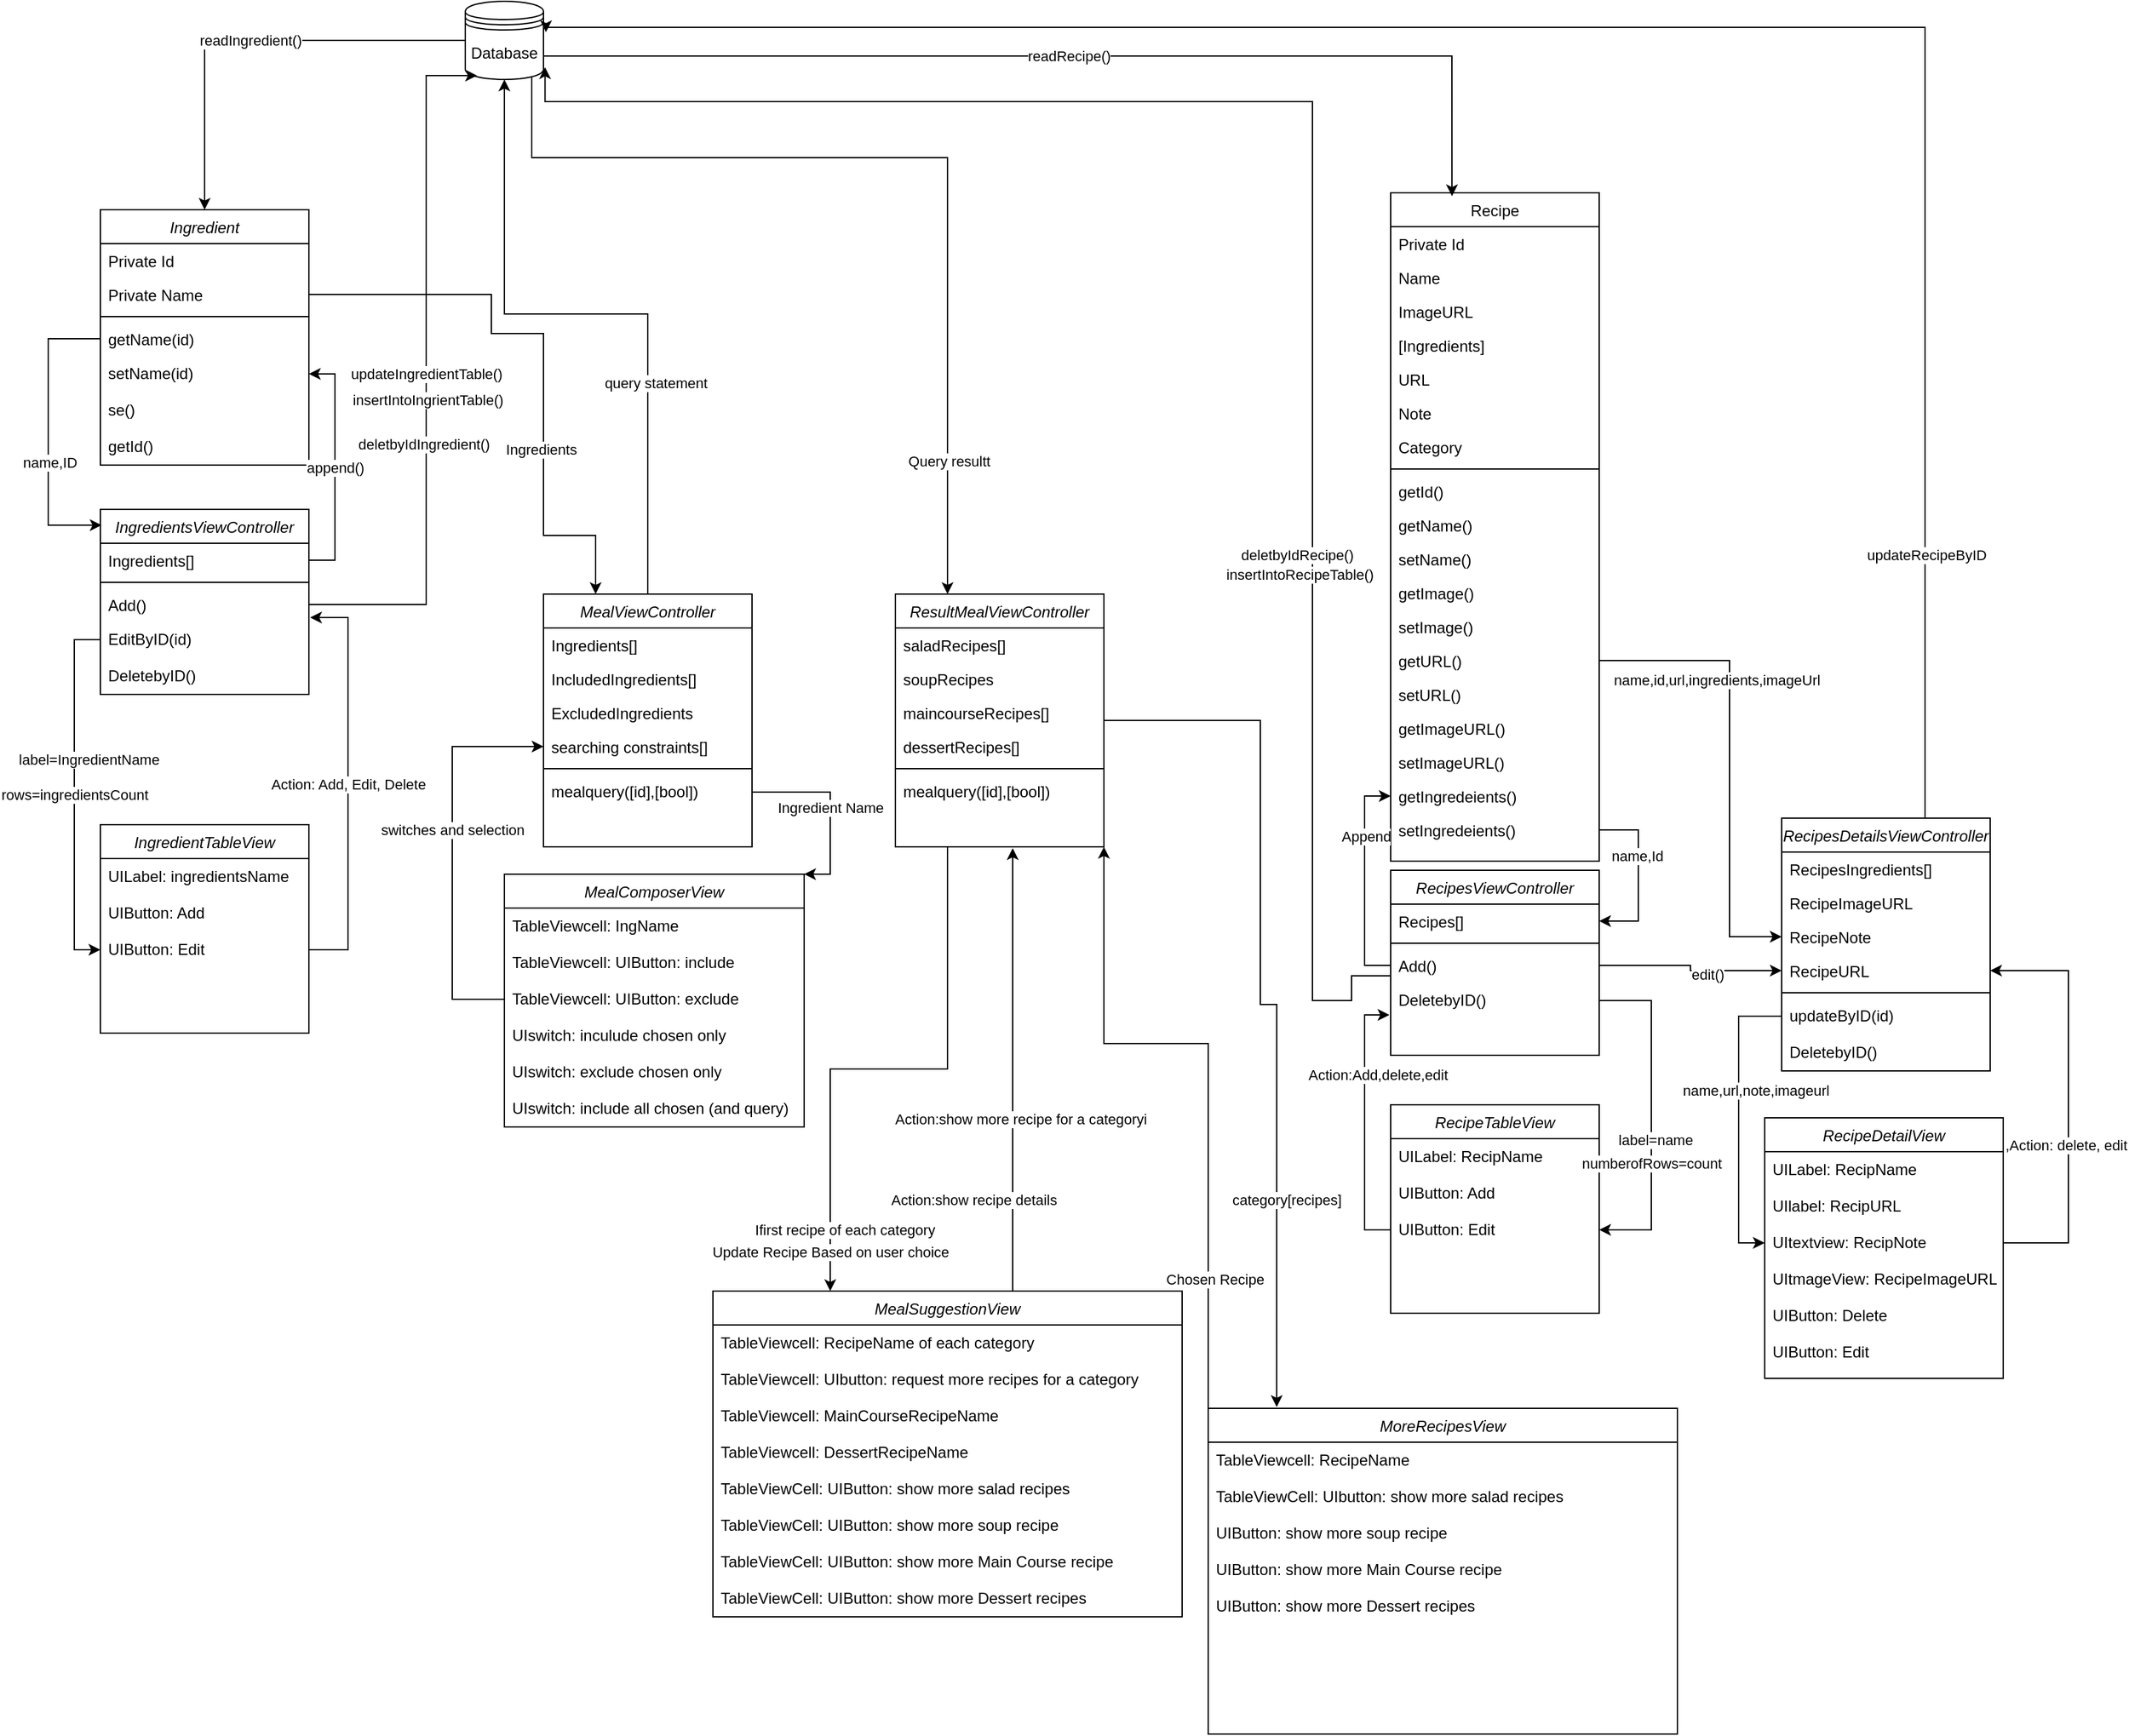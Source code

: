 <mxfile version="13.8.6" type="device"><diagram id="C5RBs43oDa-KdzZeNtuy" name="Page-1"><mxGraphModel dx="1106" dy="471" grid="1" gridSize="10" guides="1" tooltips="1" connect="1" arrows="1" fold="1" page="1" pageScale="1" pageWidth="827" pageHeight="1169" math="0" shadow="0"><root><mxCell id="WIyWlLk6GJQsqaUBKTNV-0"/><mxCell id="WIyWlLk6GJQsqaUBKTNV-1" parent="WIyWlLk6GJQsqaUBKTNV-0"/><mxCell id="zkfFHV4jXpPFQw0GAbJ--0" value="Ingredient" style="swimlane;fontStyle=2;align=center;verticalAlign=top;childLayout=stackLayout;horizontal=1;startSize=26;horizontalStack=0;resizeParent=1;resizeLast=0;collapsible=1;marginBottom=0;rounded=0;shadow=0;strokeWidth=1;" parent="WIyWlLk6GJQsqaUBKTNV-1" vertex="1"><mxGeometry x="120" y="170" width="160" height="196" as="geometry"><mxRectangle x="230" y="140" width="160" height="26" as="alternateBounds"/></mxGeometry></mxCell><mxCell id="zkfFHV4jXpPFQw0GAbJ--1" value="Private Id" style="text;align=left;verticalAlign=top;spacingLeft=4;spacingRight=4;overflow=hidden;rotatable=0;points=[[0,0.5],[1,0.5]];portConstraint=eastwest;" parent="zkfFHV4jXpPFQw0GAbJ--0" vertex="1"><mxGeometry y="26" width="160" height="26" as="geometry"/></mxCell><mxCell id="zkfFHV4jXpPFQw0GAbJ--2" value="Private Name" style="text;align=left;verticalAlign=top;spacingLeft=4;spacingRight=4;overflow=hidden;rotatable=0;points=[[0,0.5],[1,0.5]];portConstraint=eastwest;rounded=0;shadow=0;html=0;" parent="zkfFHV4jXpPFQw0GAbJ--0" vertex="1"><mxGeometry y="52" width="160" height="26" as="geometry"/></mxCell><mxCell id="zkfFHV4jXpPFQw0GAbJ--4" value="" style="line;html=1;strokeWidth=1;align=left;verticalAlign=middle;spacingTop=-1;spacingLeft=3;spacingRight=3;rotatable=0;labelPosition=right;points=[];portConstraint=eastwest;" parent="zkfFHV4jXpPFQw0GAbJ--0" vertex="1"><mxGeometry y="78" width="160" height="8" as="geometry"/></mxCell><mxCell id="zkfFHV4jXpPFQw0GAbJ--5" value="getName(id)" style="text;align=left;verticalAlign=top;spacingLeft=4;spacingRight=4;overflow=hidden;rotatable=0;points=[[0,0.5],[1,0.5]];portConstraint=eastwest;" parent="zkfFHV4jXpPFQw0GAbJ--0" vertex="1"><mxGeometry y="86" width="160" height="26" as="geometry"/></mxCell><mxCell id="pbgBPdsZsiBE5ldLlria-1" value="setName(id)" style="text;align=left;verticalAlign=top;spacingLeft=4;spacingRight=4;overflow=hidden;rotatable=0;points=[[0,0.5],[1,0.5]];portConstraint=eastwest;" vertex="1" parent="zkfFHV4jXpPFQw0GAbJ--0"><mxGeometry y="112" width="160" height="28" as="geometry"/></mxCell><mxCell id="pbgBPdsZsiBE5ldLlria-5" value="se()" style="text;align=left;verticalAlign=top;spacingLeft=4;spacingRight=4;overflow=hidden;rotatable=0;points=[[0,0.5],[1,0.5]];portConstraint=eastwest;" vertex="1" parent="zkfFHV4jXpPFQw0GAbJ--0"><mxGeometry y="140" width="160" height="28" as="geometry"/></mxCell><mxCell id="pbgBPdsZsiBE5ldLlria-4" value="getId()" style="text;align=left;verticalAlign=top;spacingLeft=4;spacingRight=4;overflow=hidden;rotatable=0;points=[[0,0.5],[1,0.5]];portConstraint=eastwest;" vertex="1" parent="zkfFHV4jXpPFQw0GAbJ--0"><mxGeometry y="168" width="160" height="28" as="geometry"/></mxCell><mxCell id="zkfFHV4jXpPFQw0GAbJ--17" value="Recipe" style="swimlane;fontStyle=0;align=center;verticalAlign=top;childLayout=stackLayout;horizontal=1;startSize=26;horizontalStack=0;resizeParent=1;resizeLast=0;collapsible=1;marginBottom=0;rounded=0;shadow=0;strokeWidth=1;" parent="WIyWlLk6GJQsqaUBKTNV-1" vertex="1"><mxGeometry x="1110" y="157" width="160" height="513" as="geometry"><mxRectangle x="550" y="140" width="160" height="26" as="alternateBounds"/></mxGeometry></mxCell><mxCell id="zkfFHV4jXpPFQw0GAbJ--18" value="Private Id" style="text;align=left;verticalAlign=top;spacingLeft=4;spacingRight=4;overflow=hidden;rotatable=0;points=[[0,0.5],[1,0.5]];portConstraint=eastwest;" parent="zkfFHV4jXpPFQw0GAbJ--17" vertex="1"><mxGeometry y="26" width="160" height="26" as="geometry"/></mxCell><mxCell id="zkfFHV4jXpPFQw0GAbJ--19" value="Name" style="text;align=left;verticalAlign=top;spacingLeft=4;spacingRight=4;overflow=hidden;rotatable=0;points=[[0,0.5],[1,0.5]];portConstraint=eastwest;rounded=0;shadow=0;html=0;" parent="zkfFHV4jXpPFQw0GAbJ--17" vertex="1"><mxGeometry y="52" width="160" height="26" as="geometry"/></mxCell><mxCell id="pbgBPdsZsiBE5ldLlria-21" value="ImageURL" style="text;align=left;verticalAlign=top;spacingLeft=4;spacingRight=4;overflow=hidden;rotatable=0;points=[[0,0.5],[1,0.5]];portConstraint=eastwest;rounded=0;shadow=0;html=0;" vertex="1" parent="zkfFHV4jXpPFQw0GAbJ--17"><mxGeometry y="78" width="160" height="26" as="geometry"/></mxCell><mxCell id="pbgBPdsZsiBE5ldLlria-22" value="[Ingredients]" style="text;align=left;verticalAlign=top;spacingLeft=4;spacingRight=4;overflow=hidden;rotatable=0;points=[[0,0.5],[1,0.5]];portConstraint=eastwest;rounded=0;shadow=0;html=0;" vertex="1" parent="zkfFHV4jXpPFQw0GAbJ--17"><mxGeometry y="104" width="160" height="26" as="geometry"/></mxCell><mxCell id="zkfFHV4jXpPFQw0GAbJ--20" value="URL" style="text;align=left;verticalAlign=top;spacingLeft=4;spacingRight=4;overflow=hidden;rotatable=0;points=[[0,0.5],[1,0.5]];portConstraint=eastwest;rounded=0;shadow=0;html=0;" parent="zkfFHV4jXpPFQw0GAbJ--17" vertex="1"><mxGeometry y="130" width="160" height="26" as="geometry"/></mxCell><mxCell id="zkfFHV4jXpPFQw0GAbJ--21" value="Note" style="text;align=left;verticalAlign=top;spacingLeft=4;spacingRight=4;overflow=hidden;rotatable=0;points=[[0,0.5],[1,0.5]];portConstraint=eastwest;rounded=0;shadow=0;html=0;" parent="zkfFHV4jXpPFQw0GAbJ--17" vertex="1"><mxGeometry y="156" width="160" height="26" as="geometry"/></mxCell><mxCell id="zkfFHV4jXpPFQw0GAbJ--22" value="Category" style="text;align=left;verticalAlign=top;spacingLeft=4;spacingRight=4;overflow=hidden;rotatable=0;points=[[0,0.5],[1,0.5]];portConstraint=eastwest;rounded=0;shadow=0;html=0;" parent="zkfFHV4jXpPFQw0GAbJ--17" vertex="1"><mxGeometry y="182" width="160" height="26" as="geometry"/></mxCell><mxCell id="zkfFHV4jXpPFQw0GAbJ--23" value="" style="line;html=1;strokeWidth=1;align=left;verticalAlign=middle;spacingTop=-1;spacingLeft=3;spacingRight=3;rotatable=0;labelPosition=right;points=[];portConstraint=eastwest;" parent="zkfFHV4jXpPFQw0GAbJ--17" vertex="1"><mxGeometry y="208" width="160" height="8" as="geometry"/></mxCell><mxCell id="zkfFHV4jXpPFQw0GAbJ--24" value="getId()" style="text;align=left;verticalAlign=top;spacingLeft=4;spacingRight=4;overflow=hidden;rotatable=0;points=[[0,0.5],[1,0.5]];portConstraint=eastwest;" parent="zkfFHV4jXpPFQw0GAbJ--17" vertex="1"><mxGeometry y="216" width="160" height="26" as="geometry"/></mxCell><mxCell id="pbgBPdsZsiBE5ldLlria-32" value="getName()" style="text;align=left;verticalAlign=top;spacingLeft=4;spacingRight=4;overflow=hidden;rotatable=0;points=[[0,0.5],[1,0.5]];portConstraint=eastwest;" vertex="1" parent="zkfFHV4jXpPFQw0GAbJ--17"><mxGeometry y="242" width="160" height="26" as="geometry"/></mxCell><mxCell id="zkfFHV4jXpPFQw0GAbJ--25" value="setName()" style="text;align=left;verticalAlign=top;spacingLeft=4;spacingRight=4;overflow=hidden;rotatable=0;points=[[0,0.5],[1,0.5]];portConstraint=eastwest;" parent="zkfFHV4jXpPFQw0GAbJ--17" vertex="1"><mxGeometry y="268" width="160" height="26" as="geometry"/></mxCell><mxCell id="pbgBPdsZsiBE5ldLlria-33" value="getImage()" style="text;align=left;verticalAlign=top;spacingLeft=4;spacingRight=4;overflow=hidden;rotatable=0;points=[[0,0.5],[1,0.5]];portConstraint=eastwest;" vertex="1" parent="zkfFHV4jXpPFQw0GAbJ--17"><mxGeometry y="294" width="160" height="26" as="geometry"/></mxCell><mxCell id="pbgBPdsZsiBE5ldLlria-34" value="setImage()" style="text;align=left;verticalAlign=top;spacingLeft=4;spacingRight=4;overflow=hidden;rotatable=0;points=[[0,0.5],[1,0.5]];portConstraint=eastwest;" vertex="1" parent="zkfFHV4jXpPFQw0GAbJ--17"><mxGeometry y="320" width="160" height="26" as="geometry"/></mxCell><mxCell id="pbgBPdsZsiBE5ldLlria-35" value="getURL()" style="text;align=left;verticalAlign=top;spacingLeft=4;spacingRight=4;overflow=hidden;rotatable=0;points=[[0,0.5],[1,0.5]];portConstraint=eastwest;" vertex="1" parent="zkfFHV4jXpPFQw0GAbJ--17"><mxGeometry y="346" width="160" height="26" as="geometry"/></mxCell><mxCell id="pbgBPdsZsiBE5ldLlria-36" value="setURL()" style="text;align=left;verticalAlign=top;spacingLeft=4;spacingRight=4;overflow=hidden;rotatable=0;points=[[0,0.5],[1,0.5]];portConstraint=eastwest;" vertex="1" parent="zkfFHV4jXpPFQw0GAbJ--17"><mxGeometry y="372" width="160" height="26" as="geometry"/></mxCell><mxCell id="pbgBPdsZsiBE5ldLlria-37" value="getImageURL()" style="text;align=left;verticalAlign=top;spacingLeft=4;spacingRight=4;overflow=hidden;rotatable=0;points=[[0,0.5],[1,0.5]];portConstraint=eastwest;" vertex="1" parent="zkfFHV4jXpPFQw0GAbJ--17"><mxGeometry y="398" width="160" height="26" as="geometry"/></mxCell><mxCell id="pbgBPdsZsiBE5ldLlria-38" value="setImageURL()" style="text;align=left;verticalAlign=top;spacingLeft=4;spacingRight=4;overflow=hidden;rotatable=0;points=[[0,0.5],[1,0.5]];portConstraint=eastwest;" vertex="1" parent="zkfFHV4jXpPFQw0GAbJ--17"><mxGeometry y="424" width="160" height="26" as="geometry"/></mxCell><mxCell id="pbgBPdsZsiBE5ldLlria-39" value="getIngredeients()" style="text;align=left;verticalAlign=top;spacingLeft=4;spacingRight=4;overflow=hidden;rotatable=0;points=[[0,0.5],[1,0.5]];portConstraint=eastwest;" vertex="1" parent="zkfFHV4jXpPFQw0GAbJ--17"><mxGeometry y="450" width="160" height="26" as="geometry"/></mxCell><mxCell id="pbgBPdsZsiBE5ldLlria-40" value="setIngredeients()" style="text;align=left;verticalAlign=top;spacingLeft=4;spacingRight=4;overflow=hidden;rotatable=0;points=[[0,0.5],[1,0.5]];portConstraint=eastwest;" vertex="1" parent="zkfFHV4jXpPFQw0GAbJ--17"><mxGeometry y="476" width="160" height="26" as="geometry"/></mxCell><mxCell id="pbgBPdsZsiBE5ldLlria-3" value="readIngredient()" style="edgeStyle=orthogonalEdgeStyle;rounded=0;orthogonalLoop=1;jettySize=auto;html=1;" edge="1" parent="WIyWlLk6GJQsqaUBKTNV-1" source="pbgBPdsZsiBE5ldLlria-2" target="zkfFHV4jXpPFQw0GAbJ--0"><mxGeometry relative="1" as="geometry"/></mxCell><mxCell id="pbgBPdsZsiBE5ldLlria-6" value="readRecipe()" style="edgeStyle=orthogonalEdgeStyle;rounded=0;orthogonalLoop=1;jettySize=auto;html=1;entryX=0.294;entryY=0.005;entryDx=0;entryDy=0;entryPerimeter=0;exitX=1;exitY=0.7;exitDx=0;exitDy=0;" edge="1" parent="WIyWlLk6GJQsqaUBKTNV-1" source="pbgBPdsZsiBE5ldLlria-2" target="zkfFHV4jXpPFQw0GAbJ--17"><mxGeometry relative="1" as="geometry"><mxPoint x="720" y="57" as="sourcePoint"/></mxGeometry></mxCell><mxCell id="pbgBPdsZsiBE5ldLlria-113" style="edgeStyle=orthogonalEdgeStyle;rounded=0;orthogonalLoop=1;jettySize=auto;html=1;exitX=1;exitY=0.5;exitDx=0;exitDy=0;entryX=0.25;entryY=0;entryDx=0;entryDy=0;" edge="1" parent="WIyWlLk6GJQsqaUBKTNV-1" source="zkfFHV4jXpPFQw0GAbJ--2" target="pbgBPdsZsiBE5ldLlria-114"><mxGeometry relative="1" as="geometry"><mxPoint x="520" y="590" as="targetPoint"/><Array as="points"><mxPoint x="420" y="235"/><mxPoint x="420" y="265"/><mxPoint x="460" y="265"/><mxPoint x="460" y="420"/><mxPoint x="500" y="420"/></Array></mxGeometry></mxCell><mxCell id="pbgBPdsZsiBE5ldLlria-122" value="Ingredients" style="edgeLabel;html=1;align=center;verticalAlign=middle;resizable=0;points=[];" vertex="1" connectable="0" parent="pbgBPdsZsiBE5ldLlria-113"><mxGeometry x="0.329" y="-2" relative="1" as="geometry"><mxPoint as="offset"/></mxGeometry></mxCell><mxCell id="pbgBPdsZsiBE5ldLlria-135" style="edgeStyle=orthogonalEdgeStyle;rounded=0;orthogonalLoop=1;jettySize=auto;html=1;exitX=0.85;exitY=0.95;exitDx=0;exitDy=0;exitPerimeter=0;" edge="1" parent="WIyWlLk6GJQsqaUBKTNV-1" source="pbgBPdsZsiBE5ldLlria-2" target="pbgBPdsZsiBE5ldLlria-137"><mxGeometry relative="1" as="geometry"><mxPoint x="770" y="460" as="targetPoint"/><Array as="points"><mxPoint x="451" y="130"/><mxPoint x="770" y="130"/></Array></mxGeometry></mxCell><mxCell id="pbgBPdsZsiBE5ldLlria-136" value="Query resultt" style="edgeLabel;html=1;align=center;verticalAlign=middle;resizable=0;points=[];" vertex="1" connectable="0" parent="pbgBPdsZsiBE5ldLlria-135"><mxGeometry x="0.715" y="1" relative="1" as="geometry"><mxPoint as="offset"/></mxGeometry></mxCell><mxCell id="pbgBPdsZsiBE5ldLlria-2" value="Database" style="shape=datastore;whiteSpace=wrap;html=1;" vertex="1" parent="WIyWlLk6GJQsqaUBKTNV-1"><mxGeometry x="400" y="10" width="60" height="60" as="geometry"/></mxCell><mxCell id="pbgBPdsZsiBE5ldLlria-24" value="IngredientTableView" style="swimlane;fontStyle=2;align=center;verticalAlign=top;childLayout=stackLayout;horizontal=1;startSize=26;horizontalStack=0;resizeParent=1;resizeLast=0;collapsible=1;marginBottom=0;rounded=0;shadow=0;strokeWidth=1;" vertex="1" parent="WIyWlLk6GJQsqaUBKTNV-1"><mxGeometry x="120" y="642" width="160" height="160" as="geometry"><mxRectangle x="230" y="140" width="160" height="26" as="alternateBounds"/></mxGeometry></mxCell><mxCell id="pbgBPdsZsiBE5ldLlria-29" value="UILabel: ingredientsName" style="text;align=left;verticalAlign=top;spacingLeft=4;spacingRight=4;overflow=hidden;rotatable=0;points=[[0,0.5],[1,0.5]];portConstraint=eastwest;" vertex="1" parent="pbgBPdsZsiBE5ldLlria-24"><mxGeometry y="26" width="160" height="28" as="geometry"/></mxCell><mxCell id="pbgBPdsZsiBE5ldLlria-49" value="UIButton: Add" style="text;align=left;verticalAlign=top;spacingLeft=4;spacingRight=4;overflow=hidden;rotatable=0;points=[[0,0.5],[1,0.5]];portConstraint=eastwest;" vertex="1" parent="pbgBPdsZsiBE5ldLlria-24"><mxGeometry y="54" width="160" height="28" as="geometry"/></mxCell><mxCell id="pbgBPdsZsiBE5ldLlria-50" value="UIButton: Edit" style="text;align=left;verticalAlign=top;spacingLeft=4;spacingRight=4;overflow=hidden;rotatable=0;points=[[0,0.5],[1,0.5]];portConstraint=eastwest;" vertex="1" parent="pbgBPdsZsiBE5ldLlria-24"><mxGeometry y="82" width="160" height="28" as="geometry"/></mxCell><mxCell id="pbgBPdsZsiBE5ldLlria-41" value="IngredientsViewController" style="swimlane;fontStyle=2;align=center;verticalAlign=top;childLayout=stackLayout;horizontal=1;startSize=26;horizontalStack=0;resizeParent=1;resizeLast=0;collapsible=1;marginBottom=0;rounded=0;shadow=0;strokeWidth=1;" vertex="1" parent="WIyWlLk6GJQsqaUBKTNV-1"><mxGeometry x="120" y="400" width="160" height="142" as="geometry"><mxRectangle x="230" y="140" width="160" height="26" as="alternateBounds"/></mxGeometry></mxCell><mxCell id="pbgBPdsZsiBE5ldLlria-42" value="Ingredients[]" style="text;align=left;verticalAlign=top;spacingLeft=4;spacingRight=4;overflow=hidden;rotatable=0;points=[[0,0.5],[1,0.5]];portConstraint=eastwest;" vertex="1" parent="pbgBPdsZsiBE5ldLlria-41"><mxGeometry y="26" width="160" height="26" as="geometry"/></mxCell><mxCell id="pbgBPdsZsiBE5ldLlria-44" value="" style="line;html=1;strokeWidth=1;align=left;verticalAlign=middle;spacingTop=-1;spacingLeft=3;spacingRight=3;rotatable=0;labelPosition=right;points=[];portConstraint=eastwest;" vertex="1" parent="pbgBPdsZsiBE5ldLlria-41"><mxGeometry y="52" width="160" height="8" as="geometry"/></mxCell><mxCell id="pbgBPdsZsiBE5ldLlria-45" value="Add()" style="text;align=left;verticalAlign=top;spacingLeft=4;spacingRight=4;overflow=hidden;rotatable=0;points=[[0,0.5],[1,0.5]];portConstraint=eastwest;" vertex="1" parent="pbgBPdsZsiBE5ldLlria-41"><mxGeometry y="60" width="160" height="26" as="geometry"/></mxCell><mxCell id="pbgBPdsZsiBE5ldLlria-46" value="EditByID(id)" style="text;align=left;verticalAlign=top;spacingLeft=4;spacingRight=4;overflow=hidden;rotatable=0;points=[[0,0.5],[1,0.5]];portConstraint=eastwest;" vertex="1" parent="pbgBPdsZsiBE5ldLlria-41"><mxGeometry y="86" width="160" height="28" as="geometry"/></mxCell><mxCell id="pbgBPdsZsiBE5ldLlria-47" value="DeletebyID()" style="text;align=left;verticalAlign=top;spacingLeft=4;spacingRight=4;overflow=hidden;rotatable=0;points=[[0,0.5],[1,0.5]];portConstraint=eastwest;" vertex="1" parent="pbgBPdsZsiBE5ldLlria-41"><mxGeometry y="114" width="160" height="28" as="geometry"/></mxCell><mxCell id="pbgBPdsZsiBE5ldLlria-52" style="edgeStyle=orthogonalEdgeStyle;rounded=0;orthogonalLoop=1;jettySize=auto;html=1;exitX=0;exitY=0.5;exitDx=0;exitDy=0;entryX=0.006;entryY=0.085;entryDx=0;entryDy=0;entryPerimeter=0;" edge="1" parent="WIyWlLk6GJQsqaUBKTNV-1" source="zkfFHV4jXpPFQw0GAbJ--5" target="pbgBPdsZsiBE5ldLlria-41"><mxGeometry relative="1" as="geometry"><Array as="points"><mxPoint x="80" y="269"/><mxPoint x="80" y="412"/></Array></mxGeometry></mxCell><mxCell id="pbgBPdsZsiBE5ldLlria-76" value="name,ID" style="edgeLabel;html=1;align=center;verticalAlign=middle;resizable=0;points=[];" vertex="1" connectable="0" parent="pbgBPdsZsiBE5ldLlria-52"><mxGeometry x="0.206" y="1" relative="1" as="geometry"><mxPoint as="offset"/></mxGeometry></mxCell><mxCell id="pbgBPdsZsiBE5ldLlria-54" value="rows=ingredientsCount" style="edgeStyle=orthogonalEdgeStyle;rounded=0;orthogonalLoop=1;jettySize=auto;html=1;exitX=0;exitY=0.5;exitDx=0;exitDy=0;entryX=0;entryY=0.5;entryDx=0;entryDy=0;" edge="1" parent="WIyWlLk6GJQsqaUBKTNV-1" source="pbgBPdsZsiBE5ldLlria-46" target="pbgBPdsZsiBE5ldLlria-50"><mxGeometry relative="1" as="geometry"><mxPoint x="110" y="702" as="targetPoint"/><Array as="points"><mxPoint x="100" y="500"/><mxPoint x="100" y="738"/></Array></mxGeometry></mxCell><mxCell id="pbgBPdsZsiBE5ldLlria-56" value="Action: Add, Edit, Delete" style="edgeStyle=orthogonalEdgeStyle;rounded=0;orthogonalLoop=1;jettySize=auto;html=1;entryX=1.006;entryY=-0.107;entryDx=0;entryDy=0;entryPerimeter=0;exitX=1;exitY=0.5;exitDx=0;exitDy=0;" edge="1" parent="WIyWlLk6GJQsqaUBKTNV-1" source="pbgBPdsZsiBE5ldLlria-50" target="pbgBPdsZsiBE5ldLlria-46"><mxGeometry relative="1" as="geometry"><Array as="points"><mxPoint x="310" y="738"/><mxPoint x="310" y="483"/></Array></mxGeometry></mxCell><mxCell id="pbgBPdsZsiBE5ldLlria-57" value="append()&lt;br&gt;" style="edgeStyle=orthogonalEdgeStyle;rounded=0;orthogonalLoop=1;jettySize=auto;html=1;exitX=1;exitY=0.5;exitDx=0;exitDy=0;entryX=1;entryY=0.5;entryDx=0;entryDy=0;" edge="1" parent="WIyWlLk6GJQsqaUBKTNV-1" source="pbgBPdsZsiBE5ldLlria-42" target="pbgBPdsZsiBE5ldLlria-1"><mxGeometry relative="1" as="geometry"/></mxCell><mxCell id="pbgBPdsZsiBE5ldLlria-58" value="updateIngredientTable()" style="edgeStyle=orthogonalEdgeStyle;rounded=0;orthogonalLoop=1;jettySize=auto;html=1;exitX=1;exitY=0.5;exitDx=0;exitDy=0;entryX=0.15;entryY=0.95;entryDx=0;entryDy=0;entryPerimeter=0;" edge="1" parent="WIyWlLk6GJQsqaUBKTNV-1" source="pbgBPdsZsiBE5ldLlria-45" target="pbgBPdsZsiBE5ldLlria-2"><mxGeometry relative="1" as="geometry"><mxPoint x="410" y="140" as="targetPoint"/><Array as="points"><mxPoint x="370" y="473"/><mxPoint x="370" y="67"/></Array></mxGeometry></mxCell><mxCell id="pbgBPdsZsiBE5ldLlria-74" value="insertIntoIngrientTable()" style="edgeLabel;html=1;align=center;verticalAlign=middle;resizable=0;points=[];" vertex="1" connectable="0" parent="pbgBPdsZsiBE5ldLlria-58"><mxGeometry x="-0.077" y="-1" relative="1" as="geometry"><mxPoint as="offset"/></mxGeometry></mxCell><mxCell id="pbgBPdsZsiBE5ldLlria-75" value="deletbyIdIngredient()" style="edgeLabel;html=1;align=center;verticalAlign=middle;resizable=0;points=[];" vertex="1" connectable="0" parent="pbgBPdsZsiBE5ldLlria-58"><mxGeometry x="-0.219" y="2" relative="1" as="geometry"><mxPoint y="-4" as="offset"/></mxGeometry></mxCell><mxCell id="pbgBPdsZsiBE5ldLlria-59" value="RecipesViewController" style="swimlane;fontStyle=2;align=center;verticalAlign=top;childLayout=stackLayout;horizontal=1;startSize=26;horizontalStack=0;resizeParent=1;resizeLast=0;collapsible=1;marginBottom=0;rounded=0;shadow=0;strokeWidth=1;" vertex="1" parent="WIyWlLk6GJQsqaUBKTNV-1"><mxGeometry x="1110" y="677" width="160" height="142" as="geometry"><mxRectangle x="230" y="140" width="160" height="26" as="alternateBounds"/></mxGeometry></mxCell><mxCell id="pbgBPdsZsiBE5ldLlria-60" value="Recipes[]" style="text;align=left;verticalAlign=top;spacingLeft=4;spacingRight=4;overflow=hidden;rotatable=0;points=[[0,0.5],[1,0.5]];portConstraint=eastwest;" vertex="1" parent="pbgBPdsZsiBE5ldLlria-59"><mxGeometry y="26" width="160" height="26" as="geometry"/></mxCell><mxCell id="pbgBPdsZsiBE5ldLlria-61" value="" style="line;html=1;strokeWidth=1;align=left;verticalAlign=middle;spacingTop=-1;spacingLeft=3;spacingRight=3;rotatable=0;labelPosition=right;points=[];portConstraint=eastwest;" vertex="1" parent="pbgBPdsZsiBE5ldLlria-59"><mxGeometry y="52" width="160" height="8" as="geometry"/></mxCell><mxCell id="pbgBPdsZsiBE5ldLlria-62" value="Add()" style="text;align=left;verticalAlign=top;spacingLeft=4;spacingRight=4;overflow=hidden;rotatable=0;points=[[0,0.5],[1,0.5]];portConstraint=eastwest;" vertex="1" parent="pbgBPdsZsiBE5ldLlria-59"><mxGeometry y="60" width="160" height="26" as="geometry"/></mxCell><mxCell id="pbgBPdsZsiBE5ldLlria-64" value="DeletebyID()" style="text;align=left;verticalAlign=top;spacingLeft=4;spacingRight=4;overflow=hidden;rotatable=0;points=[[0,0.5],[1,0.5]];portConstraint=eastwest;" vertex="1" parent="pbgBPdsZsiBE5ldLlria-59"><mxGeometry y="86" width="160" height="28" as="geometry"/></mxCell><mxCell id="pbgBPdsZsiBE5ldLlria-65" value="RecipeTableView" style="swimlane;fontStyle=2;align=center;verticalAlign=top;childLayout=stackLayout;horizontal=1;startSize=26;horizontalStack=0;resizeParent=1;resizeLast=0;collapsible=1;marginBottom=0;rounded=0;shadow=0;strokeWidth=1;" vertex="1" parent="WIyWlLk6GJQsqaUBKTNV-1"><mxGeometry x="1110" y="857" width="160" height="160" as="geometry"><mxRectangle x="230" y="140" width="160" height="26" as="alternateBounds"/></mxGeometry></mxCell><mxCell id="pbgBPdsZsiBE5ldLlria-66" value="UILabel: RecipName" style="text;align=left;verticalAlign=top;spacingLeft=4;spacingRight=4;overflow=hidden;rotatable=0;points=[[0,0.5],[1,0.5]];portConstraint=eastwest;" vertex="1" parent="pbgBPdsZsiBE5ldLlria-65"><mxGeometry y="26" width="160" height="28" as="geometry"/></mxCell><mxCell id="pbgBPdsZsiBE5ldLlria-67" value="UIButton: Add" style="text;align=left;verticalAlign=top;spacingLeft=4;spacingRight=4;overflow=hidden;rotatable=0;points=[[0,0.5],[1,0.5]];portConstraint=eastwest;" vertex="1" parent="pbgBPdsZsiBE5ldLlria-65"><mxGeometry y="54" width="160" height="28" as="geometry"/></mxCell><mxCell id="pbgBPdsZsiBE5ldLlria-68" value="UIButton: Edit" style="text;align=left;verticalAlign=top;spacingLeft=4;spacingRight=4;overflow=hidden;rotatable=0;points=[[0,0.5],[1,0.5]];portConstraint=eastwest;" vertex="1" parent="pbgBPdsZsiBE5ldLlria-65"><mxGeometry y="82" width="160" height="28" as="geometry"/></mxCell><mxCell id="pbgBPdsZsiBE5ldLlria-69" style="edgeStyle=orthogonalEdgeStyle;rounded=0;orthogonalLoop=1;jettySize=auto;html=1;entryX=0;entryY=0.5;entryDx=0;entryDy=0;" edge="1" parent="WIyWlLk6GJQsqaUBKTNV-1" source="pbgBPdsZsiBE5ldLlria-62" target="pbgBPdsZsiBE5ldLlria-39"><mxGeometry relative="1" as="geometry"/></mxCell><mxCell id="pbgBPdsZsiBE5ldLlria-92" value="Append" style="edgeLabel;html=1;align=center;verticalAlign=middle;resizable=0;points=[];" vertex="1" connectable="0" parent="pbgBPdsZsiBE5ldLlria-69"><mxGeometry x="0.4" y="-1" relative="1" as="geometry"><mxPoint as="offset"/></mxGeometry></mxCell><mxCell id="pbgBPdsZsiBE5ldLlria-70" style="edgeStyle=orthogonalEdgeStyle;rounded=0;orthogonalLoop=1;jettySize=auto;html=1;entryX=1.02;entryY=0.843;entryDx=0;entryDy=0;entryPerimeter=0;" edge="1" parent="WIyWlLk6GJQsqaUBKTNV-1" target="pbgBPdsZsiBE5ldLlria-2"><mxGeometry relative="1" as="geometry"><mxPoint x="1110" y="758" as="sourcePoint"/><mxPoint x="690" y="87" as="targetPoint"/><Array as="points"><mxPoint x="1080" y="758"/><mxPoint x="1080" y="777"/><mxPoint x="1050" y="777"/><mxPoint x="1050" y="87"/><mxPoint x="461" y="87"/></Array></mxGeometry></mxCell><mxCell id="pbgBPdsZsiBE5ldLlria-71" style="edgeStyle=orthogonalEdgeStyle;rounded=0;orthogonalLoop=1;jettySize=auto;html=1;entryX=1;entryY=0.5;entryDx=0;entryDy=0;" edge="1" parent="WIyWlLk6GJQsqaUBKTNV-1" source="pbgBPdsZsiBE5ldLlria-40" target="pbgBPdsZsiBE5ldLlria-60"><mxGeometry relative="1" as="geometry"><Array as="points"><mxPoint x="1300" y="646"/><mxPoint x="1300" y="716"/></Array></mxGeometry></mxCell><mxCell id="pbgBPdsZsiBE5ldLlria-93" value="name,Id" style="edgeLabel;html=1;align=center;verticalAlign=middle;resizable=0;points=[];" vertex="1" connectable="0" parent="pbgBPdsZsiBE5ldLlria-71"><mxGeometry x="-0.145" y="-1" relative="1" as="geometry"><mxPoint y="-6" as="offset"/></mxGeometry></mxCell><mxCell id="pbgBPdsZsiBE5ldLlria-72" value="Action:Add,delete,edit" style="edgeStyle=orthogonalEdgeStyle;rounded=0;orthogonalLoop=1;jettySize=auto;html=1;exitX=0;exitY=0.5;exitDx=0;exitDy=0;entryX=-0.006;entryY=0.893;entryDx=0;entryDy=0;entryPerimeter=0;" edge="1" parent="WIyWlLk6GJQsqaUBKTNV-1" source="pbgBPdsZsiBE5ldLlria-68" target="pbgBPdsZsiBE5ldLlria-64"><mxGeometry x="0.369" y="-10" relative="1" as="geometry"><mxPoint as="offset"/></mxGeometry></mxCell><mxCell id="pbgBPdsZsiBE5ldLlria-73" style="edgeStyle=orthogonalEdgeStyle;rounded=0;orthogonalLoop=1;jettySize=auto;html=1;entryX=1;entryY=0.5;entryDx=0;entryDy=0;exitX=1;exitY=0.5;exitDx=0;exitDy=0;" edge="1" parent="WIyWlLk6GJQsqaUBKTNV-1" source="pbgBPdsZsiBE5ldLlria-64" target="pbgBPdsZsiBE5ldLlria-68"><mxGeometry relative="1" as="geometry"><Array as="points"><mxPoint x="1310" y="777"/><mxPoint x="1310" y="953"/></Array></mxGeometry></mxCell><mxCell id="pbgBPdsZsiBE5ldLlria-95" value="label=name" style="edgeLabel;html=1;align=center;verticalAlign=middle;resizable=0;points=[];" vertex="1" connectable="0" parent="pbgBPdsZsiBE5ldLlria-73"><mxGeometry x="0.148" y="3" relative="1" as="geometry"><mxPoint as="offset"/></mxGeometry></mxCell><mxCell id="pbgBPdsZsiBE5ldLlria-96" value="numberofRows=count" style="edgeLabel;html=1;align=center;verticalAlign=middle;resizable=0;points=[];" vertex="1" connectable="0" parent="pbgBPdsZsiBE5ldLlria-73"><mxGeometry x="0.288" relative="1" as="geometry"><mxPoint as="offset"/></mxGeometry></mxCell><mxCell id="pbgBPdsZsiBE5ldLlria-100" style="edgeStyle=orthogonalEdgeStyle;rounded=0;orthogonalLoop=1;jettySize=auto;html=1;entryX=1.031;entryY=0.395;entryDx=0;entryDy=0;entryPerimeter=0;exitX=0.25;exitY=0;exitDx=0;exitDy=0;" edge="1" parent="WIyWlLk6GJQsqaUBKTNV-1" source="pbgBPdsZsiBE5ldLlria-78" target="pbgBPdsZsiBE5ldLlria-2"><mxGeometry relative="1" as="geometry"><mxPoint x="711" y="30" as="targetPoint"/><Array as="points"><mxPoint x="1520" y="637"/><mxPoint x="1520" y="30"/><mxPoint x="462" y="30"/></Array></mxGeometry></mxCell><mxCell id="pbgBPdsZsiBE5ldLlria-101" value="updateRecipeByID" style="edgeLabel;html=1;align=center;verticalAlign=middle;resizable=0;points=[];" vertex="1" connectable="0" parent="pbgBPdsZsiBE5ldLlria-100"><mxGeometry x="-0.687" y="-1" relative="1" as="geometry"><mxPoint as="offset"/></mxGeometry></mxCell><mxCell id="pbgBPdsZsiBE5ldLlria-78" value="RecipesDetailsViewController" style="swimlane;fontStyle=2;align=center;verticalAlign=top;childLayout=stackLayout;horizontal=1;startSize=26;horizontalStack=0;resizeParent=1;resizeLast=0;collapsible=1;marginBottom=0;rounded=0;shadow=0;strokeWidth=1;" vertex="1" parent="WIyWlLk6GJQsqaUBKTNV-1"><mxGeometry x="1410" y="637" width="160" height="194" as="geometry"><mxRectangle x="230" y="140" width="160" height="26" as="alternateBounds"/></mxGeometry></mxCell><mxCell id="pbgBPdsZsiBE5ldLlria-79" value="RecipesIngredients[]" style="text;align=left;verticalAlign=top;spacingLeft=4;spacingRight=4;overflow=hidden;rotatable=0;points=[[0,0.5],[1,0.5]];portConstraint=eastwest;" vertex="1" parent="pbgBPdsZsiBE5ldLlria-78"><mxGeometry y="26" width="160" height="26" as="geometry"/></mxCell><mxCell id="pbgBPdsZsiBE5ldLlria-84" value="RecipeImageURL" style="text;align=left;verticalAlign=top;spacingLeft=4;spacingRight=4;overflow=hidden;rotatable=0;points=[[0,0.5],[1,0.5]];portConstraint=eastwest;" vertex="1" parent="pbgBPdsZsiBE5ldLlria-78"><mxGeometry y="52" width="160" height="26" as="geometry"/></mxCell><mxCell id="pbgBPdsZsiBE5ldLlria-85" value="RecipeNote" style="text;align=left;verticalAlign=top;spacingLeft=4;spacingRight=4;overflow=hidden;rotatable=0;points=[[0,0.5],[1,0.5]];portConstraint=eastwest;" vertex="1" parent="pbgBPdsZsiBE5ldLlria-78"><mxGeometry y="78" width="160" height="26" as="geometry"/></mxCell><mxCell id="pbgBPdsZsiBE5ldLlria-99" value="RecipeURL" style="text;align=left;verticalAlign=top;spacingLeft=4;spacingRight=4;overflow=hidden;rotatable=0;points=[[0,0.5],[1,0.5]];portConstraint=eastwest;" vertex="1" parent="pbgBPdsZsiBE5ldLlria-78"><mxGeometry y="104" width="160" height="26" as="geometry"/></mxCell><mxCell id="pbgBPdsZsiBE5ldLlria-80" value="" style="line;html=1;strokeWidth=1;align=left;verticalAlign=middle;spacingTop=-1;spacingLeft=3;spacingRight=3;rotatable=0;labelPosition=right;points=[];portConstraint=eastwest;" vertex="1" parent="pbgBPdsZsiBE5ldLlria-78"><mxGeometry y="130" width="160" height="8" as="geometry"/></mxCell><mxCell id="pbgBPdsZsiBE5ldLlria-82" value="updateByID(id)" style="text;align=left;verticalAlign=top;spacingLeft=4;spacingRight=4;overflow=hidden;rotatable=0;points=[[0,0.5],[1,0.5]];portConstraint=eastwest;" vertex="1" parent="pbgBPdsZsiBE5ldLlria-78"><mxGeometry y="138" width="160" height="28" as="geometry"/></mxCell><mxCell id="pbgBPdsZsiBE5ldLlria-83" value="DeletebyID()" style="text;align=left;verticalAlign=top;spacingLeft=4;spacingRight=4;overflow=hidden;rotatable=0;points=[[0,0.5],[1,0.5]];portConstraint=eastwest;" vertex="1" parent="pbgBPdsZsiBE5ldLlria-78"><mxGeometry y="166" width="160" height="28" as="geometry"/></mxCell><mxCell id="pbgBPdsZsiBE5ldLlria-86" value="RecipeDetailView" style="swimlane;fontStyle=2;align=center;verticalAlign=top;childLayout=stackLayout;horizontal=1;startSize=26;horizontalStack=0;resizeParent=1;resizeLast=0;collapsible=1;marginBottom=0;rounded=0;shadow=0;strokeWidth=1;" vertex="1" parent="WIyWlLk6GJQsqaUBKTNV-1"><mxGeometry x="1397" y="867" width="183" height="200" as="geometry"><mxRectangle x="230" y="140" width="160" height="26" as="alternateBounds"/></mxGeometry></mxCell><mxCell id="pbgBPdsZsiBE5ldLlria-87" value="UILabel: RecipName" style="text;align=left;verticalAlign=top;spacingLeft=4;spacingRight=4;overflow=hidden;rotatable=0;points=[[0,0.5],[1,0.5]];portConstraint=eastwest;" vertex="1" parent="pbgBPdsZsiBE5ldLlria-86"><mxGeometry y="26" width="183" height="28" as="geometry"/></mxCell><mxCell id="pbgBPdsZsiBE5ldLlria-105" value="UIlabel: RecipURL" style="text;align=left;verticalAlign=top;spacingLeft=4;spacingRight=4;overflow=hidden;rotatable=0;points=[[0,0.5],[1,0.5]];portConstraint=eastwest;" vertex="1" parent="pbgBPdsZsiBE5ldLlria-86"><mxGeometry y="54" width="183" height="28" as="geometry"/></mxCell><mxCell id="pbgBPdsZsiBE5ldLlria-106" value="UItextview: RecipNote" style="text;align=left;verticalAlign=top;spacingLeft=4;spacingRight=4;overflow=hidden;rotatable=0;points=[[0,0.5],[1,0.5]];portConstraint=eastwest;" vertex="1" parent="pbgBPdsZsiBE5ldLlria-86"><mxGeometry y="82" width="183" height="28" as="geometry"/></mxCell><mxCell id="pbgBPdsZsiBE5ldLlria-112" value="UItmageView: RecipeImageURL" style="text;align=left;verticalAlign=top;spacingLeft=4;spacingRight=4;overflow=hidden;rotatable=0;points=[[0,0.5],[1,0.5]];portConstraint=eastwest;" vertex="1" parent="pbgBPdsZsiBE5ldLlria-86"><mxGeometry y="110" width="183" height="28" as="geometry"/></mxCell><mxCell id="pbgBPdsZsiBE5ldLlria-107" value="UIButton: Delete" style="text;align=left;verticalAlign=top;spacingLeft=4;spacingRight=4;overflow=hidden;rotatable=0;points=[[0,0.5],[1,0.5]];portConstraint=eastwest;" vertex="1" parent="pbgBPdsZsiBE5ldLlria-86"><mxGeometry y="138" width="183" height="28" as="geometry"/></mxCell><mxCell id="pbgBPdsZsiBE5ldLlria-88" value="UIButton: Edit" style="text;align=left;verticalAlign=top;spacingLeft=4;spacingRight=4;overflow=hidden;rotatable=0;points=[[0,0.5],[1,0.5]];portConstraint=eastwest;" vertex="1" parent="pbgBPdsZsiBE5ldLlria-86"><mxGeometry y="166" width="183" height="28" as="geometry"/></mxCell><mxCell id="pbgBPdsZsiBE5ldLlria-90" value="deletbyIdRecipe()" style="edgeLabel;html=1;align=center;verticalAlign=middle;resizable=0;points=[];" vertex="1" connectable="0" parent="WIyWlLk6GJQsqaUBKTNV-1"><mxGeometry x="1040" y="420" as="geometry"><mxPoint x="-2" y="15" as="offset"/></mxGeometry></mxCell><mxCell id="pbgBPdsZsiBE5ldLlria-91" value="insertIntoRecipeTable()" style="edgeLabel;html=1;align=center;verticalAlign=middle;resizable=0;points=[];" vertex="1" connectable="0" parent="WIyWlLk6GJQsqaUBKTNV-1"><mxGeometry x="1040" y="450" as="geometry"/></mxCell><mxCell id="pbgBPdsZsiBE5ldLlria-94" value="label=IngredientName" style="edgeLabel;html=1;align=center;verticalAlign=middle;resizable=0;points=[];" vertex="1" connectable="0" parent="WIyWlLk6GJQsqaUBKTNV-1"><mxGeometry x="111" y="592" as="geometry"/></mxCell><mxCell id="pbgBPdsZsiBE5ldLlria-97" style="edgeStyle=orthogonalEdgeStyle;rounded=0;orthogonalLoop=1;jettySize=auto;html=1;exitX=1;exitY=0.5;exitDx=0;exitDy=0;entryX=0;entryY=0.5;entryDx=0;entryDy=0;" edge="1" parent="WIyWlLk6GJQsqaUBKTNV-1" source="pbgBPdsZsiBE5ldLlria-62" target="pbgBPdsZsiBE5ldLlria-99"><mxGeometry relative="1" as="geometry"><mxPoint x="1397.96" y="755.006" as="targetPoint"/></mxGeometry></mxCell><mxCell id="pbgBPdsZsiBE5ldLlria-98" value="edit()" style="edgeLabel;html=1;align=center;verticalAlign=middle;resizable=0;points=[];" vertex="1" connectable="0" parent="pbgBPdsZsiBE5ldLlria-97"><mxGeometry x="0.203" y="-3" relative="1" as="geometry"><mxPoint as="offset"/></mxGeometry></mxCell><mxCell id="pbgBPdsZsiBE5ldLlria-103" style="edgeStyle=orthogonalEdgeStyle;rounded=0;orthogonalLoop=1;jettySize=auto;html=1;entryX=0;entryY=0.5;entryDx=0;entryDy=0;" edge="1" parent="WIyWlLk6GJQsqaUBKTNV-1" source="pbgBPdsZsiBE5ldLlria-35" target="pbgBPdsZsiBE5ldLlria-85"><mxGeometry relative="1" as="geometry"><mxPoint x="1407" y="745" as="targetPoint"/><Array as="points"><mxPoint x="1370" y="516"/><mxPoint x="1370" y="728"/></Array></mxGeometry></mxCell><mxCell id="pbgBPdsZsiBE5ldLlria-104" value="name,id,url,ingredients,imageUrl" style="edgeLabel;html=1;align=center;verticalAlign=middle;resizable=0;points=[];" vertex="1" connectable="0" parent="pbgBPdsZsiBE5ldLlria-103"><mxGeometry x="0.131" y="-1" relative="1" as="geometry"><mxPoint x="-9" y="-84" as="offset"/></mxGeometry></mxCell><mxCell id="pbgBPdsZsiBE5ldLlria-108" style="edgeStyle=orthogonalEdgeStyle;rounded=0;orthogonalLoop=1;jettySize=auto;html=1;exitX=1;exitY=0.5;exitDx=0;exitDy=0;entryX=1;entryY=0.5;entryDx=0;entryDy=0;" edge="1" parent="WIyWlLk6GJQsqaUBKTNV-1" source="pbgBPdsZsiBE5ldLlria-106" target="pbgBPdsZsiBE5ldLlria-99"><mxGeometry relative="1" as="geometry"><Array as="points"><mxPoint x="1630" y="963"/><mxPoint x="1630" y="754"/></Array></mxGeometry></mxCell><mxCell id="pbgBPdsZsiBE5ldLlria-109" value=",Action: delete, edit" style="edgeLabel;html=1;align=center;verticalAlign=middle;resizable=0;points=[];" vertex="1" connectable="0" parent="pbgBPdsZsiBE5ldLlria-108"><mxGeometry x="-0.221" y="2" relative="1" as="geometry"><mxPoint y="-1" as="offset"/></mxGeometry></mxCell><mxCell id="pbgBPdsZsiBE5ldLlria-110" style="edgeStyle=orthogonalEdgeStyle;rounded=0;orthogonalLoop=1;jettySize=auto;html=1;exitX=0;exitY=0.5;exitDx=0;exitDy=0;entryX=0;entryY=0.5;entryDx=0;entryDy=0;" edge="1" parent="WIyWlLk6GJQsqaUBKTNV-1" source="pbgBPdsZsiBE5ldLlria-82" target="pbgBPdsZsiBE5ldLlria-106"><mxGeometry relative="1" as="geometry"/></mxCell><mxCell id="pbgBPdsZsiBE5ldLlria-111" value="name,url,note,imageurl" style="edgeLabel;html=1;align=center;verticalAlign=middle;resizable=0;points=[];" vertex="1" connectable="0" parent="pbgBPdsZsiBE5ldLlria-110"><mxGeometry x="-0.439" y="3" relative="1" as="geometry"><mxPoint x="10" y="26.71" as="offset"/></mxGeometry></mxCell><mxCell id="pbgBPdsZsiBE5ldLlria-123" style="edgeStyle=orthogonalEdgeStyle;rounded=0;orthogonalLoop=1;jettySize=auto;html=1;exitX=0.5;exitY=0;exitDx=0;exitDy=0;entryX=0.5;entryY=1;entryDx=0;entryDy=0;" edge="1" parent="WIyWlLk6GJQsqaUBKTNV-1" source="pbgBPdsZsiBE5ldLlria-114" target="pbgBPdsZsiBE5ldLlria-2"><mxGeometry relative="1" as="geometry"><mxPoint x="450" y="230" as="targetPoint"/><Array as="points"><mxPoint x="540" y="250"/><mxPoint x="430" y="250"/></Array></mxGeometry></mxCell><mxCell id="pbgBPdsZsiBE5ldLlria-124" value="query statement" style="edgeLabel;html=1;align=center;verticalAlign=middle;resizable=0;points=[];" vertex="1" connectable="0" parent="pbgBPdsZsiBE5ldLlria-123"><mxGeometry x="-0.357" y="-6" relative="1" as="geometry"><mxPoint as="offset"/></mxGeometry></mxCell><mxCell id="pbgBPdsZsiBE5ldLlria-114" value="MealViewController" style="swimlane;fontStyle=2;align=center;verticalAlign=top;childLayout=stackLayout;horizontal=1;startSize=26;horizontalStack=0;resizeParent=1;resizeLast=0;collapsible=1;marginBottom=0;rounded=0;shadow=0;strokeWidth=1;" vertex="1" parent="WIyWlLk6GJQsqaUBKTNV-1"><mxGeometry x="460" y="465" width="160" height="194" as="geometry"><mxRectangle x="230" y="140" width="160" height="26" as="alternateBounds"/></mxGeometry></mxCell><mxCell id="pbgBPdsZsiBE5ldLlria-115" value="Ingredients[]" style="text;align=left;verticalAlign=top;spacingLeft=4;spacingRight=4;overflow=hidden;rotatable=0;points=[[0,0.5],[1,0.5]];portConstraint=eastwest;" vertex="1" parent="pbgBPdsZsiBE5ldLlria-114"><mxGeometry y="26" width="160" height="26" as="geometry"/></mxCell><mxCell id="pbgBPdsZsiBE5ldLlria-116" value="IncludedIngredients[]" style="text;align=left;verticalAlign=top;spacingLeft=4;spacingRight=4;overflow=hidden;rotatable=0;points=[[0,0.5],[1,0.5]];portConstraint=eastwest;" vertex="1" parent="pbgBPdsZsiBE5ldLlria-114"><mxGeometry y="52" width="160" height="26" as="geometry"/></mxCell><mxCell id="pbgBPdsZsiBE5ldLlria-117" value="ExcludedIngredients" style="text;align=left;verticalAlign=top;spacingLeft=4;spacingRight=4;overflow=hidden;rotatable=0;points=[[0,0.5],[1,0.5]];portConstraint=eastwest;" vertex="1" parent="pbgBPdsZsiBE5ldLlria-114"><mxGeometry y="78" width="160" height="26" as="geometry"/></mxCell><mxCell id="pbgBPdsZsiBE5ldLlria-118" value="searching constraints[]" style="text;align=left;verticalAlign=top;spacingLeft=4;spacingRight=4;overflow=hidden;rotatable=0;points=[[0,0.5],[1,0.5]];portConstraint=eastwest;" vertex="1" parent="pbgBPdsZsiBE5ldLlria-114"><mxGeometry y="104" width="160" height="26" as="geometry"/></mxCell><mxCell id="pbgBPdsZsiBE5ldLlria-119" value="" style="line;html=1;strokeWidth=1;align=left;verticalAlign=middle;spacingTop=-1;spacingLeft=3;spacingRight=3;rotatable=0;labelPosition=right;points=[];portConstraint=eastwest;" vertex="1" parent="pbgBPdsZsiBE5ldLlria-114"><mxGeometry y="130" width="160" height="8" as="geometry"/></mxCell><mxCell id="pbgBPdsZsiBE5ldLlria-120" value="mealquery([id],[bool])" style="text;align=left;verticalAlign=top;spacingLeft=4;spacingRight=4;overflow=hidden;rotatable=0;points=[[0,0.5],[1,0.5]];portConstraint=eastwest;" vertex="1" parent="pbgBPdsZsiBE5ldLlria-114"><mxGeometry y="138" width="160" height="28" as="geometry"/></mxCell><mxCell id="pbgBPdsZsiBE5ldLlria-125" value="MealComposerView" style="swimlane;fontStyle=2;align=center;verticalAlign=top;childLayout=stackLayout;horizontal=1;startSize=26;horizontalStack=0;resizeParent=1;resizeLast=0;collapsible=1;marginBottom=0;rounded=0;shadow=0;strokeWidth=1;" vertex="1" parent="WIyWlLk6GJQsqaUBKTNV-1"><mxGeometry x="430" y="680" width="230" height="194" as="geometry"><mxRectangle x="230" y="140" width="160" height="26" as="alternateBounds"/></mxGeometry></mxCell><mxCell id="pbgBPdsZsiBE5ldLlria-126" value="TableViewcell: IngName" style="text;align=left;verticalAlign=top;spacingLeft=4;spacingRight=4;overflow=hidden;rotatable=0;points=[[0,0.5],[1,0.5]];portConstraint=eastwest;" vertex="1" parent="pbgBPdsZsiBE5ldLlria-125"><mxGeometry y="26" width="230" height="28" as="geometry"/></mxCell><mxCell id="pbgBPdsZsiBE5ldLlria-127" value="TableViewcell: UIButton: include" style="text;align=left;verticalAlign=top;spacingLeft=4;spacingRight=4;overflow=hidden;rotatable=0;points=[[0,0.5],[1,0.5]];portConstraint=eastwest;" vertex="1" parent="pbgBPdsZsiBE5ldLlria-125"><mxGeometry y="54" width="230" height="28" as="geometry"/></mxCell><mxCell id="pbgBPdsZsiBE5ldLlria-129" value="TableViewcell: UIButton: exclude" style="text;align=left;verticalAlign=top;spacingLeft=4;spacingRight=4;overflow=hidden;rotatable=0;points=[[0,0.5],[1,0.5]];portConstraint=eastwest;" vertex="1" parent="pbgBPdsZsiBE5ldLlria-125"><mxGeometry y="82" width="230" height="28" as="geometry"/></mxCell><mxCell id="pbgBPdsZsiBE5ldLlria-128" value="UIswitch: inculude chosen only" style="text;align=left;verticalAlign=top;spacingLeft=4;spacingRight=4;overflow=hidden;rotatable=0;points=[[0,0.5],[1,0.5]];portConstraint=eastwest;" vertex="1" parent="pbgBPdsZsiBE5ldLlria-125"><mxGeometry y="110" width="230" height="28" as="geometry"/></mxCell><mxCell id="pbgBPdsZsiBE5ldLlria-130" value="UIswitch: exclude chosen only" style="text;align=left;verticalAlign=top;spacingLeft=4;spacingRight=4;overflow=hidden;rotatable=0;points=[[0,0.5],[1,0.5]];portConstraint=eastwest;" vertex="1" parent="pbgBPdsZsiBE5ldLlria-125"><mxGeometry y="138" width="230" height="28" as="geometry"/></mxCell><mxCell id="pbgBPdsZsiBE5ldLlria-131" value="UIswitch: include all chosen (and query)" style="text;align=left;verticalAlign=top;spacingLeft=4;spacingRight=4;overflow=hidden;rotatable=0;points=[[0,0.5],[1,0.5]];portConstraint=eastwest;" vertex="1" parent="pbgBPdsZsiBE5ldLlria-125"><mxGeometry y="166" width="230" height="28" as="geometry"/></mxCell><mxCell id="pbgBPdsZsiBE5ldLlria-132" style="edgeStyle=orthogonalEdgeStyle;rounded=0;orthogonalLoop=1;jettySize=auto;html=1;entryX=0;entryY=0.5;entryDx=0;entryDy=0;" edge="1" parent="WIyWlLk6GJQsqaUBKTNV-1" source="pbgBPdsZsiBE5ldLlria-129" target="pbgBPdsZsiBE5ldLlria-118"><mxGeometry relative="1" as="geometry"><Array as="points"><mxPoint x="390" y="776"/><mxPoint x="390" y="582"/></Array></mxGeometry></mxCell><mxCell id="pbgBPdsZsiBE5ldLlria-133" value="switches and selection" style="edgeLabel;html=1;align=center;verticalAlign=middle;resizable=0;points=[];" vertex="1" connectable="0" parent="pbgBPdsZsiBE5ldLlria-132"><mxGeometry x="0.123" relative="1" as="geometry"><mxPoint as="offset"/></mxGeometry></mxCell><mxCell id="pbgBPdsZsiBE5ldLlria-134" value="Ingredient Name" style="edgeStyle=orthogonalEdgeStyle;rounded=0;orthogonalLoop=1;jettySize=auto;html=1;exitX=1;exitY=0.5;exitDx=0;exitDy=0;entryX=1;entryY=0;entryDx=0;entryDy=0;" edge="1" parent="WIyWlLk6GJQsqaUBKTNV-1" source="pbgBPdsZsiBE5ldLlria-120" target="pbgBPdsZsiBE5ldLlria-125"><mxGeometry relative="1" as="geometry"><Array as="points"><mxPoint x="680" y="617"/><mxPoint x="680" y="680"/></Array></mxGeometry></mxCell><mxCell id="pbgBPdsZsiBE5ldLlria-144" style="edgeStyle=orthogonalEdgeStyle;rounded=0;orthogonalLoop=1;jettySize=auto;html=1;entryX=0.146;entryY=-0.004;entryDx=0;entryDy=0;entryPerimeter=0;" edge="1" parent="WIyWlLk6GJQsqaUBKTNV-1" source="pbgBPdsZsiBE5ldLlria-137" target="pbgBPdsZsiBE5ldLlria-160"><mxGeometry relative="1" as="geometry"><mxPoint x="1020" y="1060" as="targetPoint"/><Array as="points"><mxPoint x="1010" y="562"/><mxPoint x="1010" y="780"/><mxPoint x="1023" y="780"/></Array></mxGeometry></mxCell><mxCell id="pbgBPdsZsiBE5ldLlria-159" value="category[recipes]" style="edgeLabel;html=1;align=center;verticalAlign=middle;resizable=0;points=[];" vertex="1" connectable="0" parent="pbgBPdsZsiBE5ldLlria-144"><mxGeometry x="-0.221" y="3" relative="1" as="geometry"><mxPoint x="17" y="230.86" as="offset"/></mxGeometry></mxCell><mxCell id="pbgBPdsZsiBE5ldLlria-145" style="edgeStyle=orthogonalEdgeStyle;rounded=0;orthogonalLoop=1;jettySize=auto;html=1;exitX=0.25;exitY=1;exitDx=0;exitDy=0;entryX=0.25;entryY=0;entryDx=0;entryDy=0;" edge="1" parent="WIyWlLk6GJQsqaUBKTNV-1" source="pbgBPdsZsiBE5ldLlria-137" target="pbgBPdsZsiBE5ldLlria-146"><mxGeometry relative="1" as="geometry"><mxPoint x="690" y="880" as="targetPoint"/></mxGeometry></mxCell><mxCell id="pbgBPdsZsiBE5ldLlria-155" value="Ifirst recipe of each category" style="edgeLabel;html=1;align=center;verticalAlign=middle;resizable=0;points=[];" vertex="1" connectable="0" parent="pbgBPdsZsiBE5ldLlria-145"><mxGeometry x="0.058" relative="1" as="geometry"><mxPoint x="-22" y="123.43" as="offset"/></mxGeometry></mxCell><mxCell id="pbgBPdsZsiBE5ldLlria-137" value="ResultMealViewController" style="swimlane;fontStyle=2;align=center;verticalAlign=top;childLayout=stackLayout;horizontal=1;startSize=26;horizontalStack=0;resizeParent=1;resizeLast=0;collapsible=1;marginBottom=0;rounded=0;shadow=0;strokeWidth=1;" vertex="1" parent="WIyWlLk6GJQsqaUBKTNV-1"><mxGeometry x="730" y="465" width="160" height="194" as="geometry"><mxRectangle x="230" y="140" width="160" height="26" as="alternateBounds"/></mxGeometry></mxCell><mxCell id="pbgBPdsZsiBE5ldLlria-138" value="saladRecipes[]" style="text;align=left;verticalAlign=top;spacingLeft=4;spacingRight=4;overflow=hidden;rotatable=0;points=[[0,0.5],[1,0.5]];portConstraint=eastwest;" vertex="1" parent="pbgBPdsZsiBE5ldLlria-137"><mxGeometry y="26" width="160" height="26" as="geometry"/></mxCell><mxCell id="pbgBPdsZsiBE5ldLlria-139" value="soupRecipes" style="text;align=left;verticalAlign=top;spacingLeft=4;spacingRight=4;overflow=hidden;rotatable=0;points=[[0,0.5],[1,0.5]];portConstraint=eastwest;" vertex="1" parent="pbgBPdsZsiBE5ldLlria-137"><mxGeometry y="52" width="160" height="26" as="geometry"/></mxCell><mxCell id="pbgBPdsZsiBE5ldLlria-140" value="maincourseRecipes[]" style="text;align=left;verticalAlign=top;spacingLeft=4;spacingRight=4;overflow=hidden;rotatable=0;points=[[0,0.5],[1,0.5]];portConstraint=eastwest;" vertex="1" parent="pbgBPdsZsiBE5ldLlria-137"><mxGeometry y="78" width="160" height="26" as="geometry"/></mxCell><mxCell id="pbgBPdsZsiBE5ldLlria-141" value="dessertRecipes[]" style="text;align=left;verticalAlign=top;spacingLeft=4;spacingRight=4;overflow=hidden;rotatable=0;points=[[0,0.5],[1,0.5]];portConstraint=eastwest;" vertex="1" parent="pbgBPdsZsiBE5ldLlria-137"><mxGeometry y="104" width="160" height="26" as="geometry"/></mxCell><mxCell id="pbgBPdsZsiBE5ldLlria-142" value="" style="line;html=1;strokeWidth=1;align=left;verticalAlign=middle;spacingTop=-1;spacingLeft=3;spacingRight=3;rotatable=0;labelPosition=right;points=[];portConstraint=eastwest;" vertex="1" parent="pbgBPdsZsiBE5ldLlria-137"><mxGeometry y="130" width="160" height="8" as="geometry"/></mxCell><mxCell id="pbgBPdsZsiBE5ldLlria-143" value="mealquery([id],[bool])" style="text;align=left;verticalAlign=top;spacingLeft=4;spacingRight=4;overflow=hidden;rotatable=0;points=[[0,0.5],[1,0.5]];portConstraint=eastwest;" vertex="1" parent="pbgBPdsZsiBE5ldLlria-137"><mxGeometry y="138" width="160" height="28" as="geometry"/></mxCell><mxCell id="pbgBPdsZsiBE5ldLlria-154" style="edgeStyle=orthogonalEdgeStyle;rounded=0;orthogonalLoop=1;jettySize=auto;html=1;" edge="1" parent="WIyWlLk6GJQsqaUBKTNV-1" source="pbgBPdsZsiBE5ldLlria-146"><mxGeometry relative="1" as="geometry"><mxPoint x="820" y="660" as="targetPoint"/><Array as="points"><mxPoint x="820" y="960"/><mxPoint x="820" y="960"/></Array></mxGeometry></mxCell><mxCell id="pbgBPdsZsiBE5ldLlria-156" value="Action:show more recipe for a categoryi" style="edgeLabel;html=1;align=center;verticalAlign=middle;resizable=0;points=[];" vertex="1" connectable="0" parent="pbgBPdsZsiBE5ldLlria-154"><mxGeometry x="-0.223" y="-4" relative="1" as="geometry"><mxPoint x="2" as="offset"/></mxGeometry></mxCell><mxCell id="pbgBPdsZsiBE5ldLlria-146" value="MealSuggestionView" style="swimlane;fontStyle=2;align=center;verticalAlign=top;childLayout=stackLayout;horizontal=1;startSize=26;horizontalStack=0;resizeParent=1;resizeLast=0;collapsible=1;marginBottom=0;rounded=0;shadow=0;strokeWidth=1;" vertex="1" parent="WIyWlLk6GJQsqaUBKTNV-1"><mxGeometry x="590" y="1000" width="360" height="250" as="geometry"><mxRectangle x="230" y="140" width="160" height="26" as="alternateBounds"/></mxGeometry></mxCell><mxCell id="pbgBPdsZsiBE5ldLlria-147" value="TableViewcell: RecipeName of each category" style="text;align=left;verticalAlign=top;spacingLeft=4;spacingRight=4;overflow=hidden;rotatable=0;points=[[0,0.5],[1,0.5]];portConstraint=eastwest;" vertex="1" parent="pbgBPdsZsiBE5ldLlria-146"><mxGeometry y="26" width="360" height="28" as="geometry"/></mxCell><mxCell id="pbgBPdsZsiBE5ldLlria-148" value="TableViewcell: UIbutton: request more recipes for a category " style="text;align=left;verticalAlign=top;spacingLeft=4;spacingRight=4;overflow=hidden;rotatable=0;points=[[0,0.5],[1,0.5]];portConstraint=eastwest;" vertex="1" parent="pbgBPdsZsiBE5ldLlria-146"><mxGeometry y="54" width="360" height="28" as="geometry"/></mxCell><mxCell id="pbgBPdsZsiBE5ldLlria-149" value="TableViewcell: MainCourseRecipeName" style="text;align=left;verticalAlign=top;spacingLeft=4;spacingRight=4;overflow=hidden;rotatable=0;points=[[0,0.5],[1,0.5]];portConstraint=eastwest;" vertex="1" parent="pbgBPdsZsiBE5ldLlria-146"><mxGeometry y="82" width="360" height="28" as="geometry"/></mxCell><mxCell id="pbgBPdsZsiBE5ldLlria-153" value="TableViewcell: DessertRecipeName" style="text;align=left;verticalAlign=top;spacingLeft=4;spacingRight=4;overflow=hidden;rotatable=0;points=[[0,0.5],[1,0.5]];portConstraint=eastwest;" vertex="1" parent="pbgBPdsZsiBE5ldLlria-146"><mxGeometry y="110" width="360" height="28" as="geometry"/></mxCell><mxCell id="pbgBPdsZsiBE5ldLlria-150" value="TableViewCell: UIButton: show more salad recipes" style="text;align=left;verticalAlign=top;spacingLeft=4;spacingRight=4;overflow=hidden;rotatable=0;points=[[0,0.5],[1,0.5]];portConstraint=eastwest;" vertex="1" parent="pbgBPdsZsiBE5ldLlria-146"><mxGeometry y="138" width="360" height="28" as="geometry"/></mxCell><mxCell id="pbgBPdsZsiBE5ldLlria-151" value="TableViewCell: UIButton: show more soup recipe" style="text;align=left;verticalAlign=top;spacingLeft=4;spacingRight=4;overflow=hidden;rotatable=0;points=[[0,0.5],[1,0.5]];portConstraint=eastwest;" vertex="1" parent="pbgBPdsZsiBE5ldLlria-146"><mxGeometry y="166" width="360" height="28" as="geometry"/></mxCell><mxCell id="pbgBPdsZsiBE5ldLlria-157" value="TableViewCell: UIButton: show more Main Course recipe" style="text;align=left;verticalAlign=top;spacingLeft=4;spacingRight=4;overflow=hidden;rotatable=0;points=[[0,0.5],[1,0.5]];portConstraint=eastwest;" vertex="1" parent="pbgBPdsZsiBE5ldLlria-146"><mxGeometry y="194" width="360" height="28" as="geometry"/></mxCell><mxCell id="pbgBPdsZsiBE5ldLlria-152" value="TableViewCell: UIButton: show more Dessert recipes" style="text;align=left;verticalAlign=top;spacingLeft=4;spacingRight=4;overflow=hidden;rotatable=0;points=[[0,0.5],[1,0.5]];portConstraint=eastwest;" vertex="1" parent="pbgBPdsZsiBE5ldLlria-146"><mxGeometry y="222" width="360" height="28" as="geometry"/></mxCell><mxCell id="pbgBPdsZsiBE5ldLlria-170" style="edgeStyle=orthogonalEdgeStyle;rounded=0;orthogonalLoop=1;jettySize=auto;html=1;exitX=0;exitY=0;exitDx=0;exitDy=0;" edge="1" parent="WIyWlLk6GJQsqaUBKTNV-1" source="pbgBPdsZsiBE5ldLlria-160"><mxGeometry relative="1" as="geometry"><mxPoint x="890" y="659" as="targetPoint"/><Array as="points"><mxPoint x="970" y="810"/><mxPoint x="890" y="810"/></Array></mxGeometry></mxCell><mxCell id="pbgBPdsZsiBE5ldLlria-173" value="Chosen Recipe" style="edgeLabel;html=1;align=center;verticalAlign=middle;resizable=0;points=[];" vertex="1" connectable="0" parent="pbgBPdsZsiBE5ldLlria-170"><mxGeometry x="-0.61" y="-5" relative="1" as="geometry"><mxPoint as="offset"/></mxGeometry></mxCell><mxCell id="pbgBPdsZsiBE5ldLlria-160" value="MoreRecipesView" style="swimlane;fontStyle=2;align=center;verticalAlign=top;childLayout=stackLayout;horizontal=1;startSize=26;horizontalStack=0;resizeParent=1;resizeLast=0;collapsible=1;marginBottom=0;rounded=0;shadow=0;strokeWidth=1;" vertex="1" parent="WIyWlLk6GJQsqaUBKTNV-1"><mxGeometry x="970" y="1090" width="360" height="250" as="geometry"><mxRectangle x="230" y="140" width="160" height="26" as="alternateBounds"/></mxGeometry></mxCell><mxCell id="pbgBPdsZsiBE5ldLlria-161" value="TableViewcell: RecipeName " style="text;align=left;verticalAlign=top;spacingLeft=4;spacingRight=4;overflow=hidden;rotatable=0;points=[[0,0.5],[1,0.5]];portConstraint=eastwest;" vertex="1" parent="pbgBPdsZsiBE5ldLlria-160"><mxGeometry y="26" width="360" height="28" as="geometry"/></mxCell><mxCell id="pbgBPdsZsiBE5ldLlria-165" value="TableViewCell: UIbutton: show more salad recipes" style="text;align=left;verticalAlign=top;spacingLeft=4;spacingRight=4;overflow=hidden;rotatable=0;points=[[0,0.5],[1,0.5]];portConstraint=eastwest;" vertex="1" parent="pbgBPdsZsiBE5ldLlria-160"><mxGeometry y="54" width="360" height="28" as="geometry"/></mxCell><mxCell id="pbgBPdsZsiBE5ldLlria-166" value="UIButton: show more soup recipe" style="text;align=left;verticalAlign=top;spacingLeft=4;spacingRight=4;overflow=hidden;rotatable=0;points=[[0,0.5],[1,0.5]];portConstraint=eastwest;" vertex="1" parent="pbgBPdsZsiBE5ldLlria-160"><mxGeometry y="82" width="360" height="28" as="geometry"/></mxCell><mxCell id="pbgBPdsZsiBE5ldLlria-167" value="UIButton: show more Main Course recipe" style="text;align=left;verticalAlign=top;spacingLeft=4;spacingRight=4;overflow=hidden;rotatable=0;points=[[0,0.5],[1,0.5]];portConstraint=eastwest;" vertex="1" parent="pbgBPdsZsiBE5ldLlria-160"><mxGeometry y="110" width="360" height="28" as="geometry"/></mxCell><mxCell id="pbgBPdsZsiBE5ldLlria-168" value="UIButton: show more Dessert recipes" style="text;align=left;verticalAlign=top;spacingLeft=4;spacingRight=4;overflow=hidden;rotatable=0;points=[[0,0.5],[1,0.5]];portConstraint=eastwest;" vertex="1" parent="pbgBPdsZsiBE5ldLlria-160"><mxGeometry y="138" width="360" height="28" as="geometry"/></mxCell><mxCell id="pbgBPdsZsiBE5ldLlria-169" value="Action:show recipe details" style="edgeLabel;html=1;align=center;verticalAlign=middle;resizable=0;points=[];" vertex="1" connectable="0" parent="WIyWlLk6GJQsqaUBKTNV-1"><mxGeometry x="790.004" y="930" as="geometry"/></mxCell><mxCell id="pbgBPdsZsiBE5ldLlria-172" value="Update Recipe Based on user choice" style="edgeLabel;html=1;align=center;verticalAlign=middle;resizable=0;points=[];" vertex="1" connectable="0" parent="WIyWlLk6GJQsqaUBKTNV-1"><mxGeometry x="680.0" y="970.001" as="geometry"/></mxCell></root></mxGraphModel></diagram></mxfile>